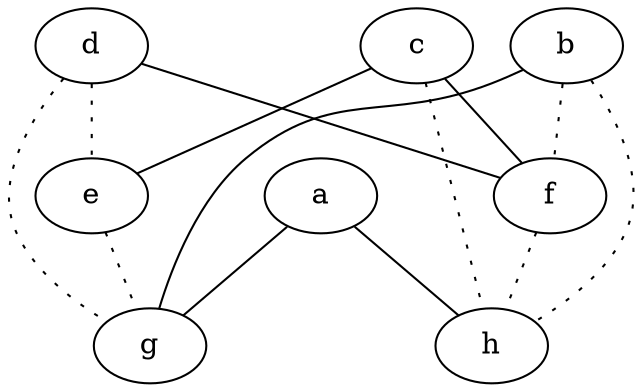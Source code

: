 graph {
a -- g;
a -- h;
b -- f [style=dotted];
b -- g;
b -- h [style=dotted];
c -- e;
c -- f;
c -- h [style=dotted];
d -- e [style=dotted];
d -- f;
d -- g [style=dotted];
e -- g [style=dotted];
f -- h [style=dotted];
}
